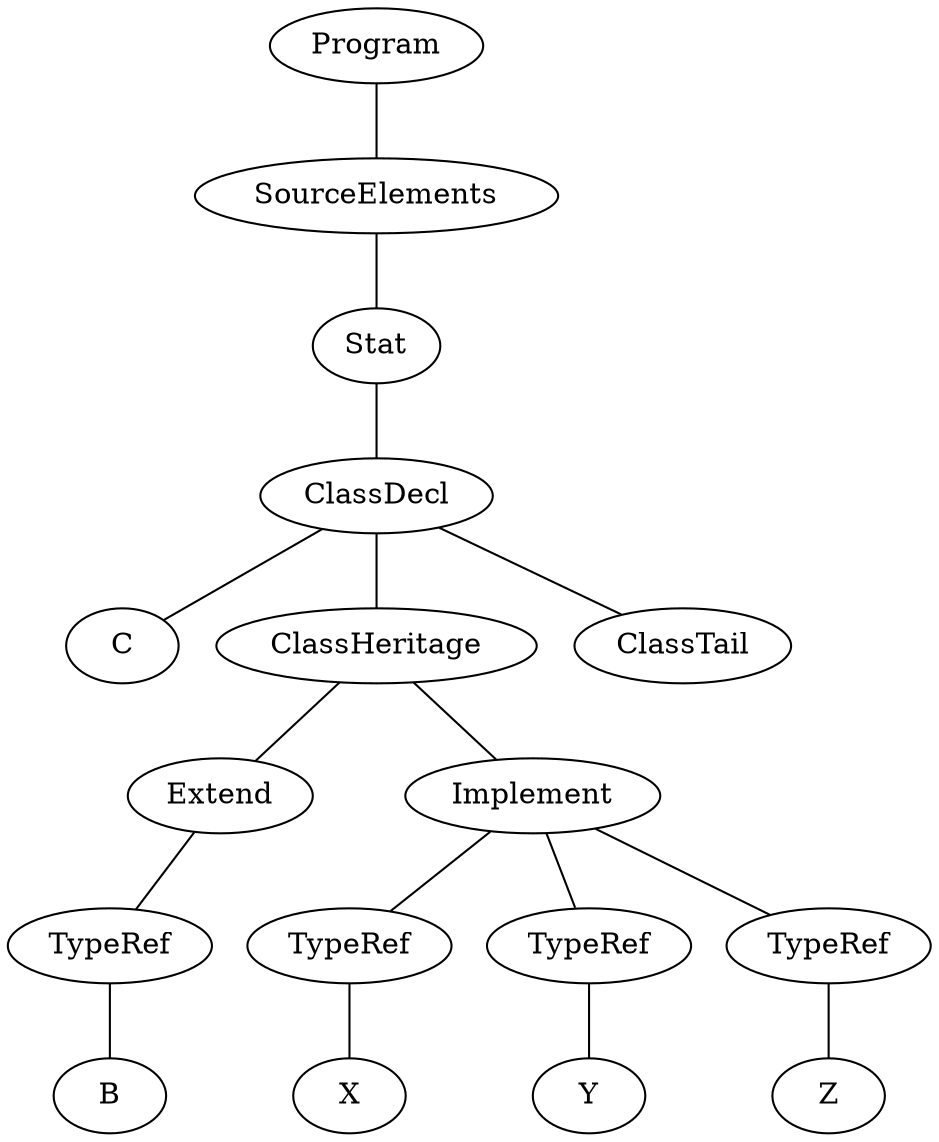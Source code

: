 graph vis {
	node114[label="Program"]
	node114 -- node113
	node113[label="SourceElements"]
	node113 -- node112
	node112[label="Stat"]
	node112 -- node111
	node111[label="ClassDecl"]
	node111 -- node98
	node98[label="C"]
	node111 -- node109
	node109[label="ClassHeritage"]
	node109 -- node101
	node101[label="Extend"]
	node101 -- node100
	node100[label="TypeRef"]
	node100 -- node99
	node99[label="B"]
	node109 -- node108
	node108[label="Implement"]
	node108 -- node103
	node103[label="TypeRef"]
	node103 -- node102
	node102[label="X"]
	node108 -- node105
	node105[label="TypeRef"]
	node105 -- node104
	node104[label="Y"]
	node108 -- node107
	node107[label="TypeRef"]
	node107 -- node106
	node106[label="Z"]
	node111 -- node110
	node110[label="ClassTail"]
}
